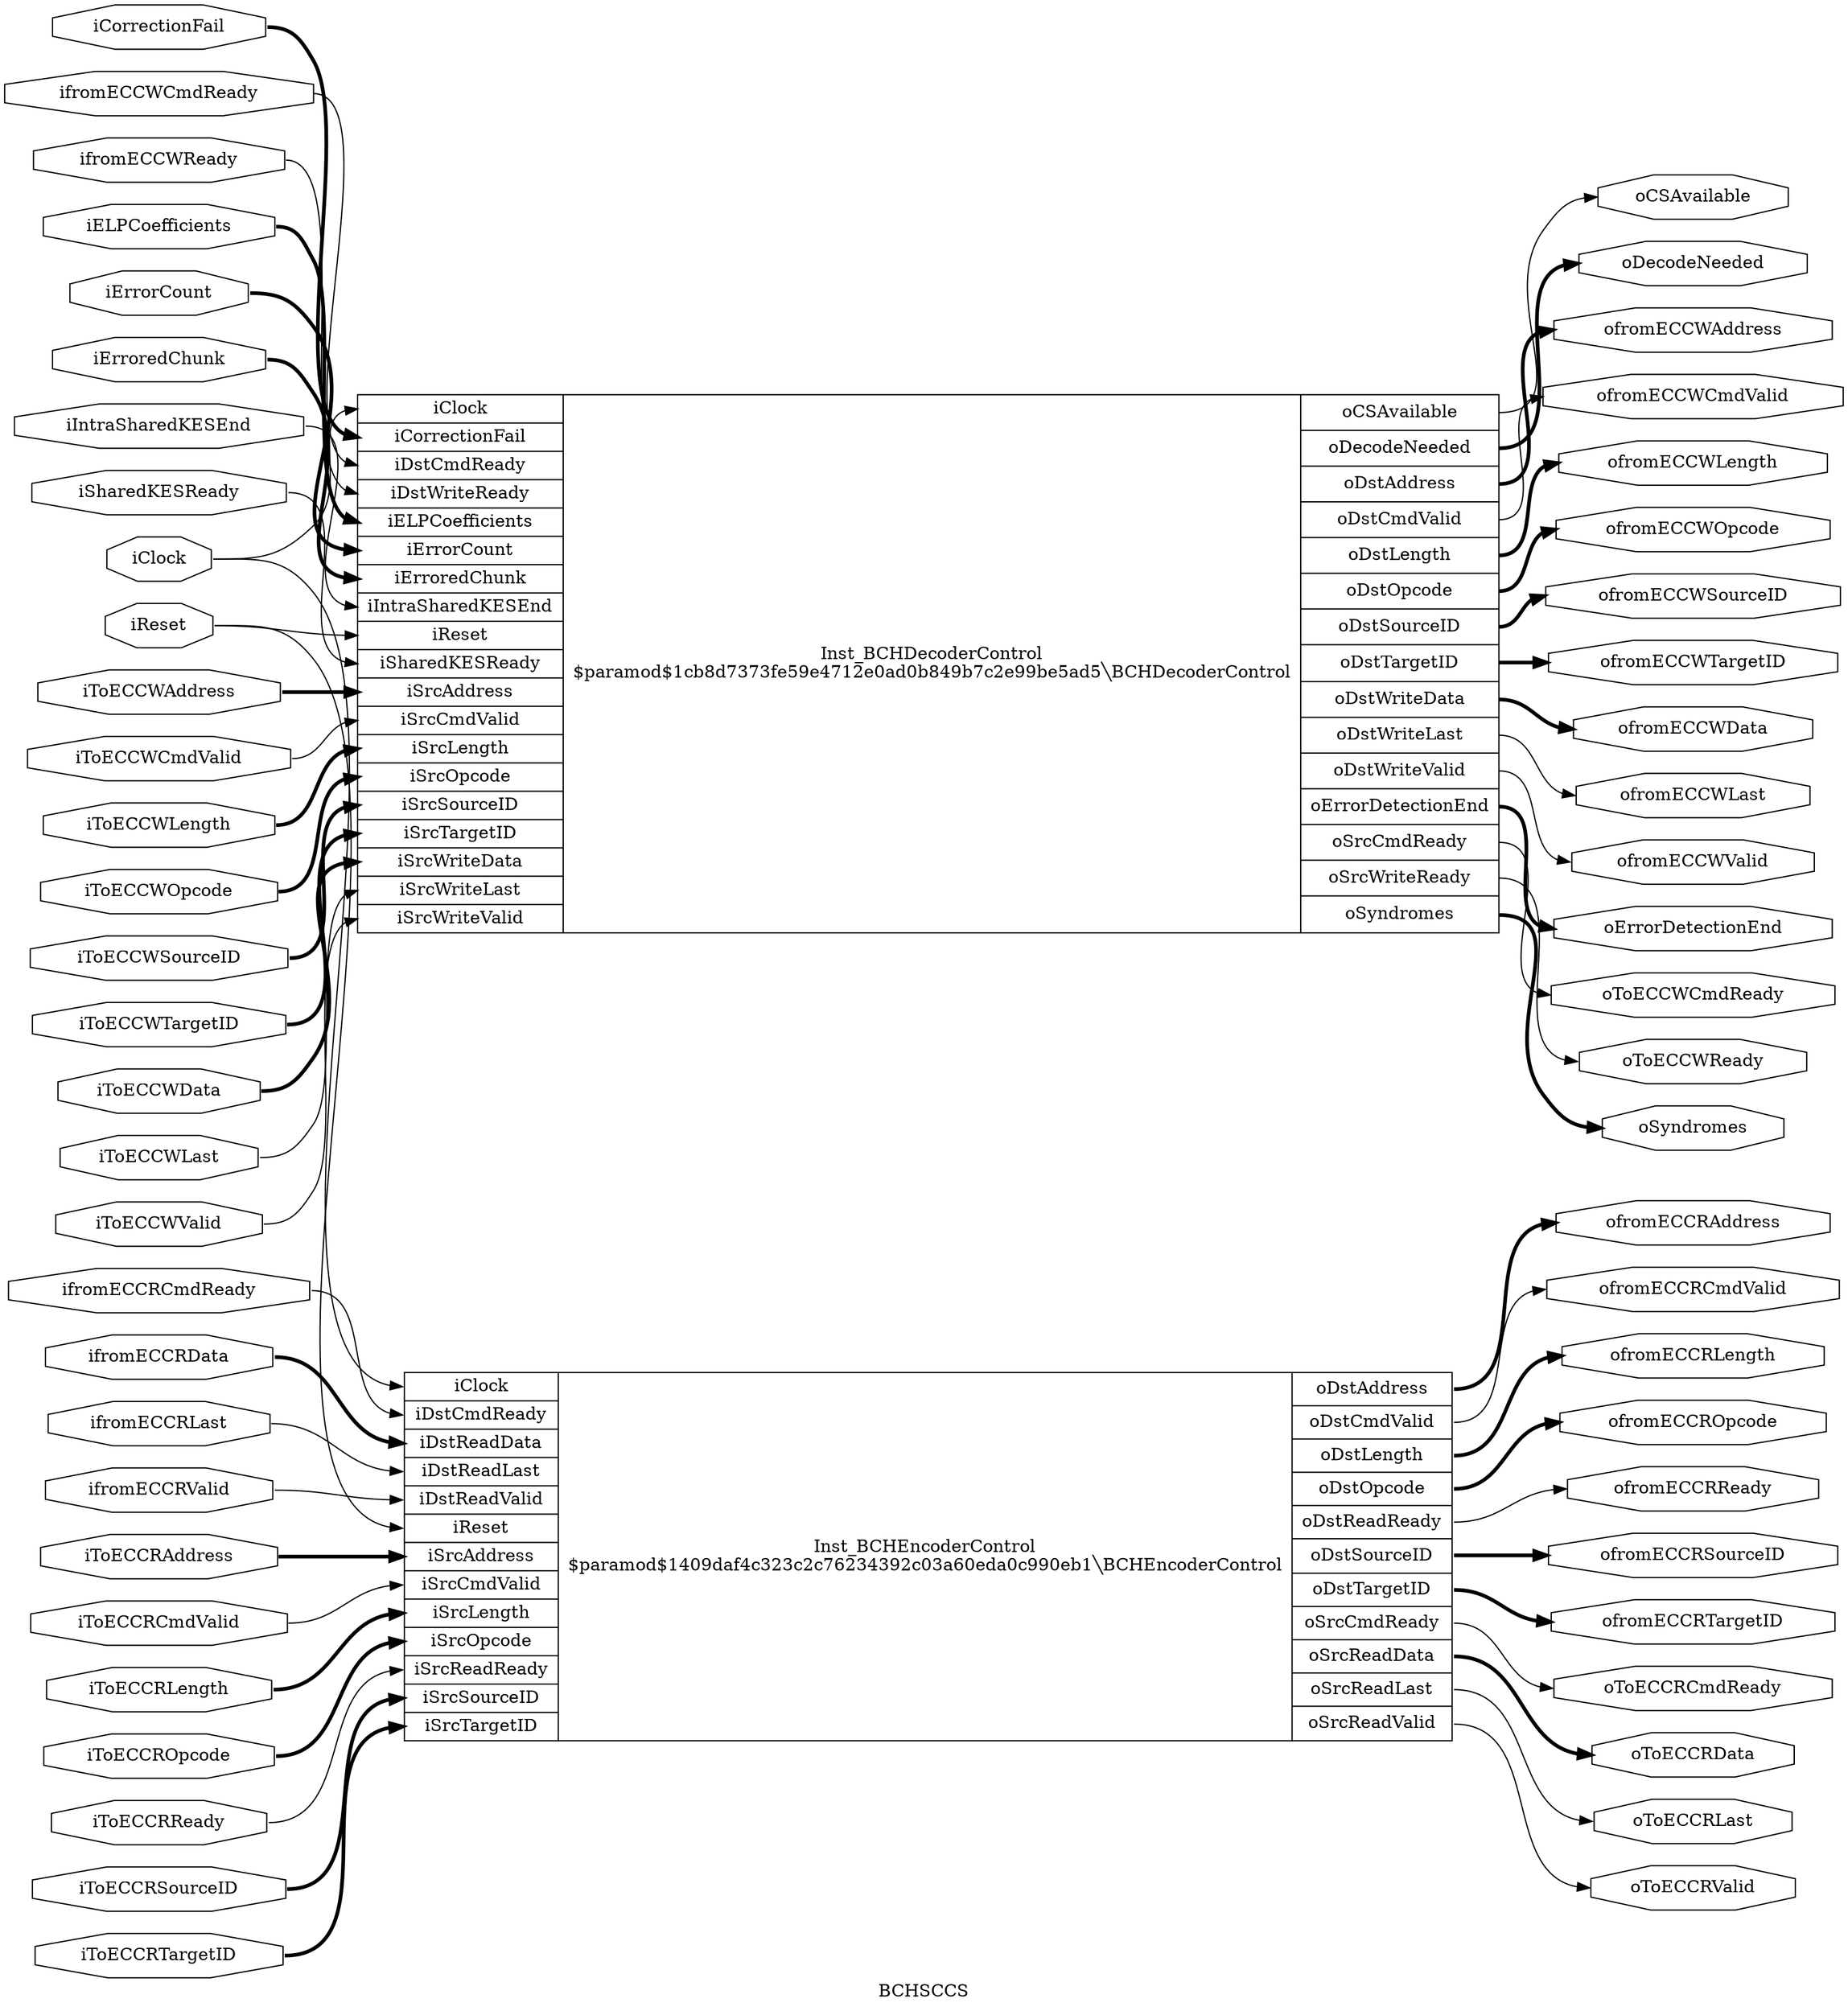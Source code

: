 digraph "BCHSCCS" {
label="BCHSCCS";
rankdir="LR";
remincross=true;
n1 [ shape=octagon, label="oCSAvailable", color="black", fontcolor="black" ];
n2 [ shape=octagon, label="iELPCoefficients", color="black", fontcolor="black" ];
n3 [ shape=octagon, label="iErrorCount", color="black", fontcolor="black" ];
n4 [ shape=octagon, label="iCorrectionFail", color="black", fontcolor="black" ];
n5 [ shape=octagon, label="iErroredChunk", color="black", fontcolor="black" ];
n6 [ shape=octagon, label="iIntraSharedKESEnd", color="black", fontcolor="black" ];
n7 [ shape=octagon, label="oSyndromes", color="black", fontcolor="black" ];
n8 [ shape=octagon, label="oDecodeNeeded", color="black", fontcolor="black" ];
n9 [ shape=octagon, label="oErrorDetectionEnd", color="black", fontcolor="black" ];
n10 [ shape=octagon, label="iSharedKESReady", color="black", fontcolor="black" ];
n11 [ shape=octagon, label="ofromECCRReady", color="black", fontcolor="black" ];
n12 [ shape=octagon, label="ifromECCRLast", color="black", fontcolor="black" ];
n13 [ shape=octagon, label="ifromECCRValid", color="black", fontcolor="black" ];
n14 [ shape=octagon, label="ifromECCRData", color="black", fontcolor="black" ];
n15 [ shape=octagon, label="ifromECCRCmdReady", color="black", fontcolor="black" ];
n16 [ shape=octagon, label="ofromECCRCmdValid", color="black", fontcolor="black" ];
n17 [ shape=octagon, label="ofromECCRLength", color="black", fontcolor="black" ];
n18 [ shape=octagon, label="ofromECCRAddress", color="black", fontcolor="black" ];
n19 [ shape=octagon, label="ofromECCRSourceID", color="black", fontcolor="black" ];
n20 [ shape=octagon, label="ofromECCRTargetID", color="black", fontcolor="black" ];
n21 [ shape=octagon, label="ofromECCROpcode", color="black", fontcolor="black" ];
n22 [ shape=octagon, label="ifromECCWReady", color="black", fontcolor="black" ];
n23 [ shape=octagon, label="ofromECCWLast", color="black", fontcolor="black" ];
n24 [ shape=octagon, label="ofromECCWValid", color="black", fontcolor="black" ];
n25 [ shape=octagon, label="ofromECCWData", color="black", fontcolor="black" ];
n26 [ shape=octagon, label="ifromECCWCmdReady", color="black", fontcolor="black" ];
n27 [ shape=octagon, label="ofromECCWCmdValid", color="black", fontcolor="black" ];
n28 [ shape=octagon, label="ofromECCWLength", color="black", fontcolor="black" ];
n29 [ shape=octagon, label="ofromECCWAddress", color="black", fontcolor="black" ];
n30 [ shape=octagon, label="ofromECCWSourceID", color="black", fontcolor="black" ];
n31 [ shape=octagon, label="ofromECCWTargetID", color="black", fontcolor="black" ];
n32 [ shape=octagon, label="ofromECCWOpcode", color="black", fontcolor="black" ];
n33 [ shape=octagon, label="iToECCRReady", color="black", fontcolor="black" ];
n34 [ shape=octagon, label="oToECCRLast", color="black", fontcolor="black" ];
n35 [ shape=octagon, label="oToECCRValid", color="black", fontcolor="black" ];
n36 [ shape=octagon, label="oToECCRData", color="black", fontcolor="black" ];
n37 [ shape=octagon, label="oToECCRCmdReady", color="black", fontcolor="black" ];
n38 [ shape=octagon, label="iToECCRCmdValid", color="black", fontcolor="black" ];
n39 [ shape=octagon, label="iToECCRLength", color="black", fontcolor="black" ];
n40 [ shape=octagon, label="iToECCRAddress", color="black", fontcolor="black" ];
n41 [ shape=octagon, label="iToECCRSourceID", color="black", fontcolor="black" ];
n42 [ shape=octagon, label="iToECCRTargetID", color="black", fontcolor="black" ];
n43 [ shape=octagon, label="iToECCROpcode", color="black", fontcolor="black" ];
n44 [ shape=octagon, label="oToECCWReady", color="black", fontcolor="black" ];
n45 [ shape=octagon, label="iToECCWLast", color="black", fontcolor="black" ];
n46 [ shape=octagon, label="iToECCWValid", color="black", fontcolor="black" ];
n47 [ shape=octagon, label="iToECCWData", color="black", fontcolor="black" ];
n48 [ shape=octagon, label="oToECCWCmdReady", color="black", fontcolor="black" ];
n49 [ shape=octagon, label="iToECCWCmdValid", color="black", fontcolor="black" ];
n50 [ shape=octagon, label="iToECCWLength", color="black", fontcolor="black" ];
n51 [ shape=octagon, label="iToECCWAddress", color="black", fontcolor="black" ];
n52 [ shape=octagon, label="iToECCWSourceID", color="black", fontcolor="black" ];
n53 [ shape=octagon, label="iToECCWTargetID", color="black", fontcolor="black" ];
n54 [ shape=octagon, label="iToECCWOpcode", color="black", fontcolor="black" ];
n55 [ shape=octagon, label="iReset", color="black", fontcolor="black" ];
n56 [ shape=octagon, label="iClock", color="black", fontcolor="black" ];
c79 [ shape=record, label="{{<p56> iClock|<p4> iCorrectionFail|<p57> iDstCmdReady|<p58> iDstWriteReady|<p2> iELPCoefficients|<p3> iErrorCount|<p5> iErroredChunk|<p6> iIntraSharedKESEnd|<p55> iReset|<p10> iSharedKESReady|<p59> iSrcAddress|<p60> iSrcCmdValid|<p61> iSrcLength|<p62> iSrcOpcode|<p63> iSrcSourceID|<p64> iSrcTargetID|<p65> iSrcWriteData|<p66> iSrcWriteLast|<p67> iSrcWriteValid}|Inst_BCHDecoderControl\n$paramod$1cb8d7373fe59e4712e0ad0b849b7c2e99be5ad5&#9586;BCHDecoderControl|{<p1> oCSAvailable|<p8> oDecodeNeeded|<p68> oDstAddress|<p69> oDstCmdValid|<p70> oDstLength|<p71> oDstOpcode|<p72> oDstSourceID|<p73> oDstTargetID|<p74> oDstWriteData|<p75> oDstWriteLast|<p76> oDstWriteValid|<p9> oErrorDetectionEnd|<p77> oSrcCmdReady|<p78> oSrcWriteReady|<p7> oSyndromes}}",  ];
c88 [ shape=record, label="{{<p56> iClock|<p57> iDstCmdReady|<p80> iDstReadData|<p81> iDstReadLast|<p82> iDstReadValid|<p55> iReset|<p59> iSrcAddress|<p60> iSrcCmdValid|<p61> iSrcLength|<p62> iSrcOpcode|<p83> iSrcReadReady|<p63> iSrcSourceID|<p64> iSrcTargetID}|Inst_BCHEncoderControl\n$paramod$1409daf4c323c2c76234392c03a60eda0c990eb1&#9586;BCHEncoderControl|{<p68> oDstAddress|<p69> oDstCmdValid|<p70> oDstLength|<p71> oDstOpcode|<p84> oDstReadReady|<p72> oDstSourceID|<p73> oDstTargetID|<p77> oSrcCmdReady|<p85> oSrcReadData|<p86> oSrcReadLast|<p87> oSrcReadValid}}",  ];
c79:p1:e -> n1:w [color="black", fontcolor="black", label=""];
n10:e -> c79:p10:w [color="black", fontcolor="black", label=""];
c88:p84:e -> n11:w [color="black", fontcolor="black", label=""];
n12:e -> c88:p81:w [color="black", fontcolor="black", label=""];
n13:e -> c88:p82:w [color="black", fontcolor="black", label=""];
n14:e -> c88:p80:w [color="black", fontcolor="black", style="setlinewidth(3)", label=""];
n15:e -> c88:p57:w [color="black", fontcolor="black", label=""];
c88:p69:e -> n16:w [color="black", fontcolor="black", label=""];
c88:p70:e -> n17:w [color="black", fontcolor="black", style="setlinewidth(3)", label=""];
c88:p68:e -> n18:w [color="black", fontcolor="black", style="setlinewidth(3)", label=""];
c88:p72:e -> n19:w [color="black", fontcolor="black", style="setlinewidth(3)", label=""];
n2:e -> c79:p2:w [color="black", fontcolor="black", style="setlinewidth(3)", label=""];
c88:p73:e -> n20:w [color="black", fontcolor="black", style="setlinewidth(3)", label=""];
c88:p71:e -> n21:w [color="black", fontcolor="black", style="setlinewidth(3)", label=""];
n22:e -> c79:p58:w [color="black", fontcolor="black", label=""];
c79:p75:e -> n23:w [color="black", fontcolor="black", label=""];
c79:p76:e -> n24:w [color="black", fontcolor="black", label=""];
c79:p74:e -> n25:w [color="black", fontcolor="black", style="setlinewidth(3)", label=""];
n26:e -> c79:p57:w [color="black", fontcolor="black", label=""];
c79:p69:e -> n27:w [color="black", fontcolor="black", label=""];
c79:p70:e -> n28:w [color="black", fontcolor="black", style="setlinewidth(3)", label=""];
c79:p68:e -> n29:w [color="black", fontcolor="black", style="setlinewidth(3)", label=""];
n3:e -> c79:p3:w [color="black", fontcolor="black", style="setlinewidth(3)", label=""];
c79:p72:e -> n30:w [color="black", fontcolor="black", style="setlinewidth(3)", label=""];
c79:p73:e -> n31:w [color="black", fontcolor="black", style="setlinewidth(3)", label=""];
c79:p71:e -> n32:w [color="black", fontcolor="black", style="setlinewidth(3)", label=""];
n33:e -> c88:p83:w [color="black", fontcolor="black", label=""];
c88:p86:e -> n34:w [color="black", fontcolor="black", label=""];
c88:p87:e -> n35:w [color="black", fontcolor="black", label=""];
c88:p85:e -> n36:w [color="black", fontcolor="black", style="setlinewidth(3)", label=""];
c88:p77:e -> n37:w [color="black", fontcolor="black", label=""];
n38:e -> c88:p60:w [color="black", fontcolor="black", label=""];
n39:e -> c88:p61:w [color="black", fontcolor="black", style="setlinewidth(3)", label=""];
n4:e -> c79:p4:w [color="black", fontcolor="black", style="setlinewidth(3)", label=""];
n40:e -> c88:p59:w [color="black", fontcolor="black", style="setlinewidth(3)", label=""];
n41:e -> c88:p63:w [color="black", fontcolor="black", style="setlinewidth(3)", label=""];
n42:e -> c88:p64:w [color="black", fontcolor="black", style="setlinewidth(3)", label=""];
n43:e -> c88:p62:w [color="black", fontcolor="black", style="setlinewidth(3)", label=""];
c79:p78:e -> n44:w [color="black", fontcolor="black", label=""];
n45:e -> c79:p66:w [color="black", fontcolor="black", label=""];
n46:e -> c79:p67:w [color="black", fontcolor="black", label=""];
n47:e -> c79:p65:w [color="black", fontcolor="black", style="setlinewidth(3)", label=""];
c79:p77:e -> n48:w [color="black", fontcolor="black", label=""];
n49:e -> c79:p60:w [color="black", fontcolor="black", label=""];
n5:e -> c79:p5:w [color="black", fontcolor="black", style="setlinewidth(3)", label=""];
n50:e -> c79:p61:w [color="black", fontcolor="black", style="setlinewidth(3)", label=""];
n51:e -> c79:p59:w [color="black", fontcolor="black", style="setlinewidth(3)", label=""];
n52:e -> c79:p63:w [color="black", fontcolor="black", style="setlinewidth(3)", label=""];
n53:e -> c79:p64:w [color="black", fontcolor="black", style="setlinewidth(3)", label=""];
n54:e -> c79:p62:w [color="black", fontcolor="black", style="setlinewidth(3)", label=""];
n55:e -> c79:p55:w [color="black", fontcolor="black", label=""];
n55:e -> c88:p55:w [color="black", fontcolor="black", label=""];
n56:e -> c79:p56:w [color="black", fontcolor="black", label=""];
n56:e -> c88:p56:w [color="black", fontcolor="black", label=""];
n6:e -> c79:p6:w [color="black", fontcolor="black", label=""];
c79:p7:e -> n7:w [color="black", fontcolor="black", style="setlinewidth(3)", label=""];
c79:p8:e -> n8:w [color="black", fontcolor="black", style="setlinewidth(3)", label=""];
c79:p9:e -> n9:w [color="black", fontcolor="black", style="setlinewidth(3)", label=""];
}
